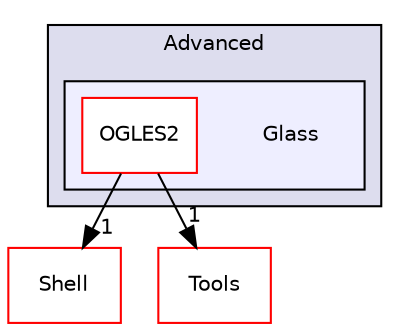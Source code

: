 digraph "PVR/SDK_3.4/Examples/Advanced/Glass" {
  compound=true
  node [ fontsize="10", fontname="Helvetica"];
  edge [ labelfontsize="10", labelfontname="Helvetica"];
  subgraph clusterdir_3311445bd4425c20b6c3fe25c066f270 {
    graph [ bgcolor="#ddddee", pencolor="black", label="Advanced" fontname="Helvetica", fontsize="10", URL="dir_3311445bd4425c20b6c3fe25c066f270.html"]
  subgraph clusterdir_77abe3ae5d9694db12a1c07eecd104d3 {
    graph [ bgcolor="#eeeeff", pencolor="black", label="" URL="dir_77abe3ae5d9694db12a1c07eecd104d3.html"];
    dir_77abe3ae5d9694db12a1c07eecd104d3 [shape=plaintext label="Glass"];
    dir_971512843e30cef93fd21dd1723702c1 [shape=box label="OGLES2" color="red" fillcolor="white" style="filled" URL="dir_971512843e30cef93fd21dd1723702c1.html"];
  }
  }
  dir_de41955a66a331b990d60d5323117a97 [shape=box label="Shell" fillcolor="white" style="filled" color="red" URL="dir_de41955a66a331b990d60d5323117a97.html"];
  dir_5222bd6691dac9df766f8a52293393a2 [shape=box label="Tools" fillcolor="white" style="filled" color="red" URL="dir_5222bd6691dac9df766f8a52293393a2.html"];
  dir_971512843e30cef93fd21dd1723702c1->dir_de41955a66a331b990d60d5323117a97 [headlabel="1", labeldistance=1.5 headhref="dir_000556_000133.html"];
  dir_971512843e30cef93fd21dd1723702c1->dir_5222bd6691dac9df766f8a52293393a2 [headlabel="1", labeldistance=1.5 headhref="dir_000556_001762.html"];
}
